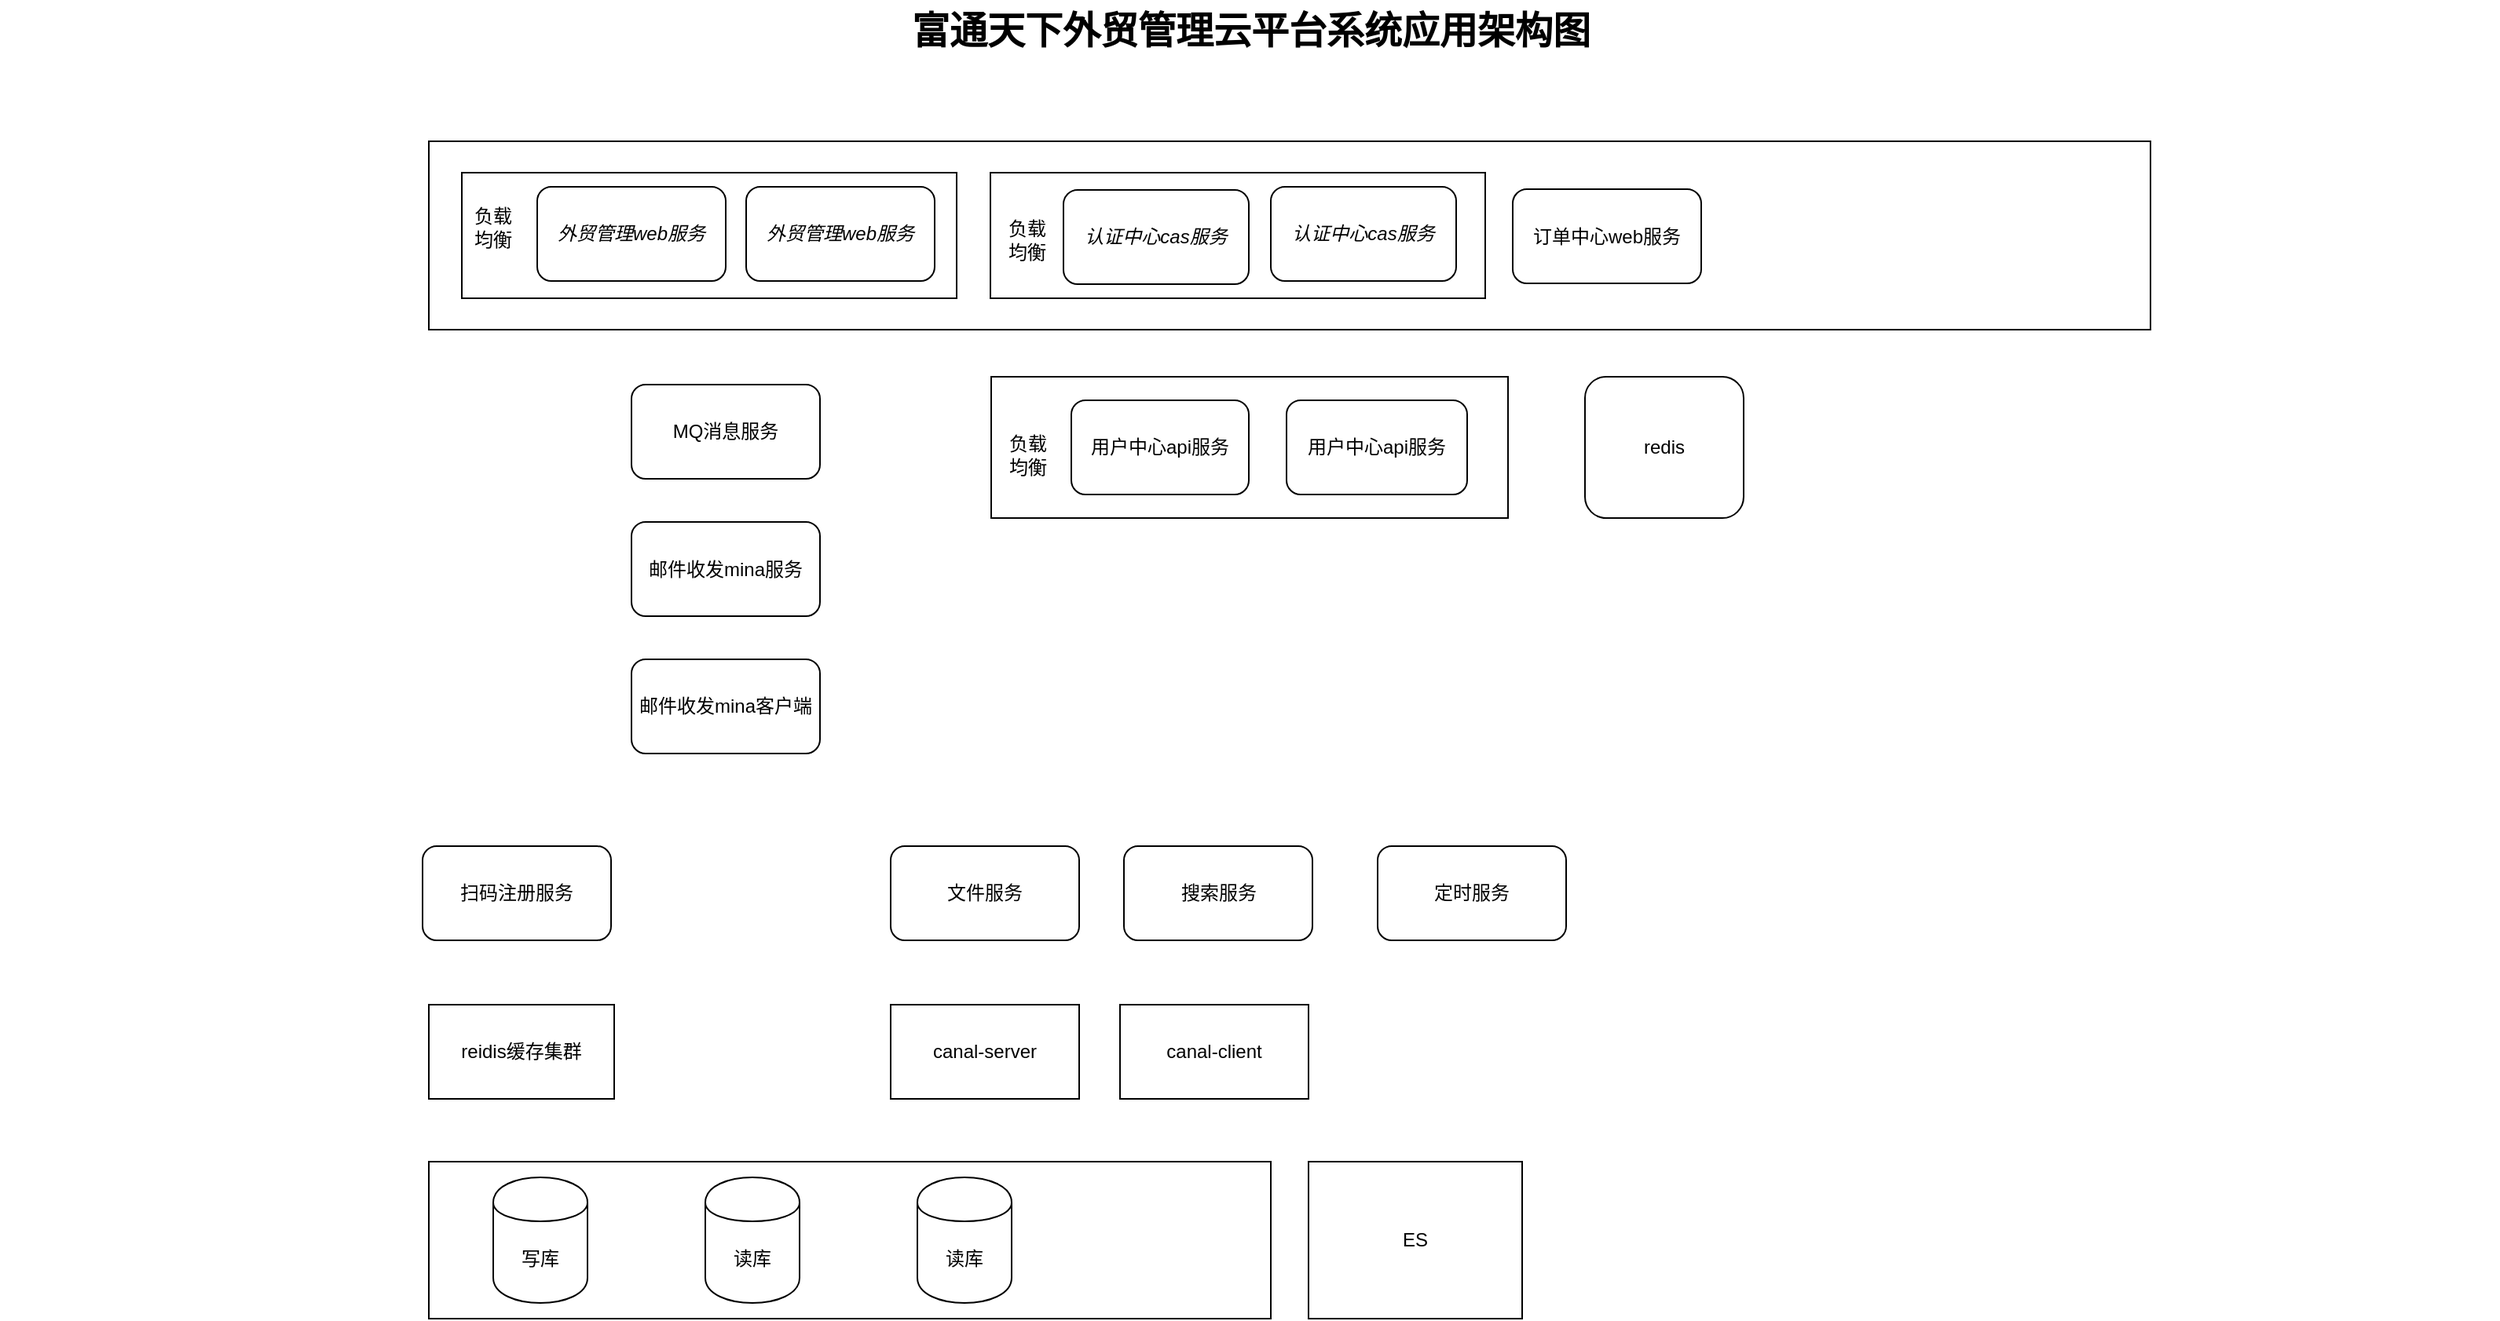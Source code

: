 <mxfile version="10.5.8" type="github"><diagram name="Page-1" id="74b105a0-9070-1c63-61bc-23e55f88626e"><mxGraphModel dx="1634" dy="764" grid="1" gridSize="10" guides="1" tooltips="1" connect="1" arrows="1" fold="1" page="1" pageScale="1.5" pageWidth="1169" pageHeight="826" background="none" math="0" shadow="0"><root><mxCell id="0" style=";html=1;"/><mxCell id="1" style=";html=1;" parent="0"/><mxCell id="10b056a9c633e61c-30" value="富通天下外贸管理云平台系统应用架构图" style="text;strokeColor=none;fillColor=none;html=1;fontSize=24;fontStyle=1;verticalAlign=middle;align=center;" parent="1" vertex="1"><mxGeometry x="41.5" y="50" width="1590" height="40" as="geometry"/></mxCell><mxCell id="ObDqoix-dbpaILy5yjtX-40" value="" style="rounded=0;whiteSpace=wrap;html=1;" parent="1" vertex="1"><mxGeometry x="314" y="790" width="536" height="100" as="geometry"/></mxCell><mxCell id="ObDqoix-dbpaILy5yjtX-41" value="写库" style="shape=cylinder;whiteSpace=wrap;html=1;boundedLbl=1;backgroundOutline=1;" parent="1" vertex="1"><mxGeometry x="355" y="800" width="60" height="80" as="geometry"/></mxCell><mxCell id="ObDqoix-dbpaILy5yjtX-42" value="读库" style="shape=cylinder;whiteSpace=wrap;html=1;boundedLbl=1;backgroundOutline=1;" parent="1" vertex="1"><mxGeometry x="490" y="800" width="60" height="80" as="geometry"/></mxCell><mxCell id="ObDqoix-dbpaILy5yjtX-43" value="读库" style="shape=cylinder;whiteSpace=wrap;html=1;boundedLbl=1;backgroundOutline=1;" parent="1" vertex="1"><mxGeometry x="625" y="800" width="60" height="80" as="geometry"/></mxCell><mxCell id="ObDqoix-dbpaILy5yjtX-44" value="reidis缓存集群" style="rounded=0;whiteSpace=wrap;html=1;" parent="1" vertex="1"><mxGeometry x="314" y="690" width="118" height="60" as="geometry"/></mxCell><mxCell id="ObDqoix-dbpaILy5yjtX-79" value="MQ消息服务" style="rounded=1;whiteSpace=wrap;html=1;" parent="1" vertex="1"><mxGeometry x="443" y="295" width="120" height="60" as="geometry"/></mxCell><mxCell id="AQXK66SDIHGiFqIdb8Pf-2" value="" style="rounded=0;whiteSpace=wrap;html=1;" vertex="1" parent="1"><mxGeometry x="314" y="140" width="1096" height="120" as="geometry"/></mxCell><mxCell id="AQXK66SDIHGiFqIdb8Pf-8" value="" style="rounded=0;whiteSpace=wrap;html=1;" vertex="1" parent="1"><mxGeometry x="335" y="160" width="315" height="80" as="geometry"/></mxCell><mxCell id="AQXK66SDIHGiFqIdb8Pf-9" value="负载均衡" style="text;html=1;strokeColor=none;fillColor=none;align=center;verticalAlign=middle;whiteSpace=wrap;rounded=0;" vertex="1" parent="1"><mxGeometry x="340" y="157.5" width="30" height="75" as="geometry"/></mxCell><mxCell id="AQXK66SDIHGiFqIdb8Pf-10" value="外贸管理web服务" style="rounded=1;whiteSpace=wrap;html=1;fontStyle=2" vertex="1" parent="1"><mxGeometry x="383" y="169" width="120" height="60" as="geometry"/></mxCell><mxCell id="AQXK66SDIHGiFqIdb8Pf-11" value="外贸管理web服务" style="rounded=1;whiteSpace=wrap;html=1;fontStyle=2" vertex="1" parent="1"><mxGeometry x="516" y="169" width="120" height="60" as="geometry"/></mxCell><mxCell id="AQXK66SDIHGiFqIdb8Pf-13" value="" style="rounded=0;whiteSpace=wrap;html=1;" vertex="1" parent="1"><mxGeometry x="671.5" y="160" width="315" height="80" as="geometry"/></mxCell><mxCell id="AQXK66SDIHGiFqIdb8Pf-14" value="负载均衡" style="text;html=1;strokeColor=none;fillColor=none;align=center;verticalAlign=middle;whiteSpace=wrap;rounded=0;" vertex="1" parent="1"><mxGeometry x="680" y="165" width="30" height="75" as="geometry"/></mxCell><mxCell id="AQXK66SDIHGiFqIdb8Pf-15" value="认证中心cas服务" style="rounded=1;whiteSpace=wrap;html=1;fontStyle=2" vertex="1" parent="1"><mxGeometry x="718" y="171" width="118" height="60" as="geometry"/></mxCell><mxCell id="AQXK66SDIHGiFqIdb8Pf-16" value="认证中心cas服务" style="rounded=1;whiteSpace=wrap;html=1;fontStyle=2" vertex="1" parent="1"><mxGeometry x="850" y="169" width="118" height="60" as="geometry"/></mxCell><mxCell id="AQXK66SDIHGiFqIdb8Pf-17" value="订单中心web服务" style="rounded=1;whiteSpace=wrap;html=1;" vertex="1" parent="1"><mxGeometry x="1004" y="170.5" width="120" height="60" as="geometry"/></mxCell><mxCell id="AQXK66SDIHGiFqIdb8Pf-18" value="" style="rounded=0;whiteSpace=wrap;html=1;" vertex="1" parent="1"><mxGeometry x="672" y="290" width="329" height="90" as="geometry"/></mxCell><mxCell id="AQXK66SDIHGiFqIdb8Pf-19" value="canal-server" style="rounded=0;whiteSpace=wrap;html=1;" vertex="1" parent="1"><mxGeometry x="608" y="690" width="120" height="60" as="geometry"/></mxCell><mxCell id="AQXK66SDIHGiFqIdb8Pf-20" value="canal-client" style="rounded=0;whiteSpace=wrap;html=1;" vertex="1" parent="1"><mxGeometry x="754" y="690" width="120" height="60" as="geometry"/></mxCell><mxCell id="AQXK66SDIHGiFqIdb8Pf-27" value="ES" style="rounded=0;whiteSpace=wrap;html=1;" vertex="1" parent="1"><mxGeometry x="874" y="790" width="136" height="100" as="geometry"/></mxCell><mxCell id="AQXK66SDIHGiFqIdb8Pf-37" value="用户中心api服务" style="rounded=1;whiteSpace=wrap;html=1;" vertex="1" parent="1"><mxGeometry x="860" y="305" width="115" height="60" as="geometry"/></mxCell><mxCell id="AQXK66SDIHGiFqIdb8Pf-38" value="用户中心api服务" style="rounded=1;whiteSpace=wrap;html=1;" vertex="1" parent="1"><mxGeometry x="723" y="305" width="113" height="60" as="geometry"/></mxCell><mxCell id="AQXK66SDIHGiFqIdb8Pf-39" value="负载均衡" style="text;html=1;strokeColor=none;fillColor=none;align=center;verticalAlign=middle;whiteSpace=wrap;rounded=0;" vertex="1" parent="1"><mxGeometry x="681" y="305" width="29" height="70" as="geometry"/></mxCell><mxCell id="AQXK66SDIHGiFqIdb8Pf-46" value="redis" style="rounded=1;whiteSpace=wrap;html=1;" vertex="1" parent="1"><mxGeometry x="1050" y="290" width="101" height="90" as="geometry"/></mxCell><mxCell id="AQXK66SDIHGiFqIdb8Pf-49" value="&lt;span&gt;邮件收发mina服务&lt;/span&gt;" style="rounded=1;whiteSpace=wrap;html=1;" vertex="1" parent="1"><mxGeometry x="443" y="382.5" width="120" height="60" as="geometry"/></mxCell><mxCell id="AQXK66SDIHGiFqIdb8Pf-59" value="&lt;span&gt;邮件收发mina客户端&lt;/span&gt;" style="rounded=1;whiteSpace=wrap;html=1;" vertex="1" parent="1"><mxGeometry x="443" y="470" width="120" height="60" as="geometry"/></mxCell><mxCell id="AQXK66SDIHGiFqIdb8Pf-60" value="搜索服务" style="rounded=1;whiteSpace=wrap;html=1;" vertex="1" parent="1"><mxGeometry x="756.5" y="589" width="120" height="60" as="geometry"/></mxCell><mxCell id="AQXK66SDIHGiFqIdb8Pf-61" value="文件服务" style="rounded=1;whiteSpace=wrap;html=1;" vertex="1" parent="1"><mxGeometry x="608" y="589" width="120" height="60" as="geometry"/></mxCell><mxCell id="AQXK66SDIHGiFqIdb8Pf-62" value="扫码注册服务" style="rounded=1;whiteSpace=wrap;html=1;" vertex="1" parent="1"><mxGeometry x="310" y="589" width="120" height="60" as="geometry"/></mxCell><mxCell id="AQXK66SDIHGiFqIdb8Pf-63" value="定时服务" style="rounded=1;whiteSpace=wrap;html=1;" vertex="1" parent="1"><mxGeometry x="918" y="589" width="120" height="60" as="geometry"/></mxCell></root></mxGraphModel></diagram></mxfile>